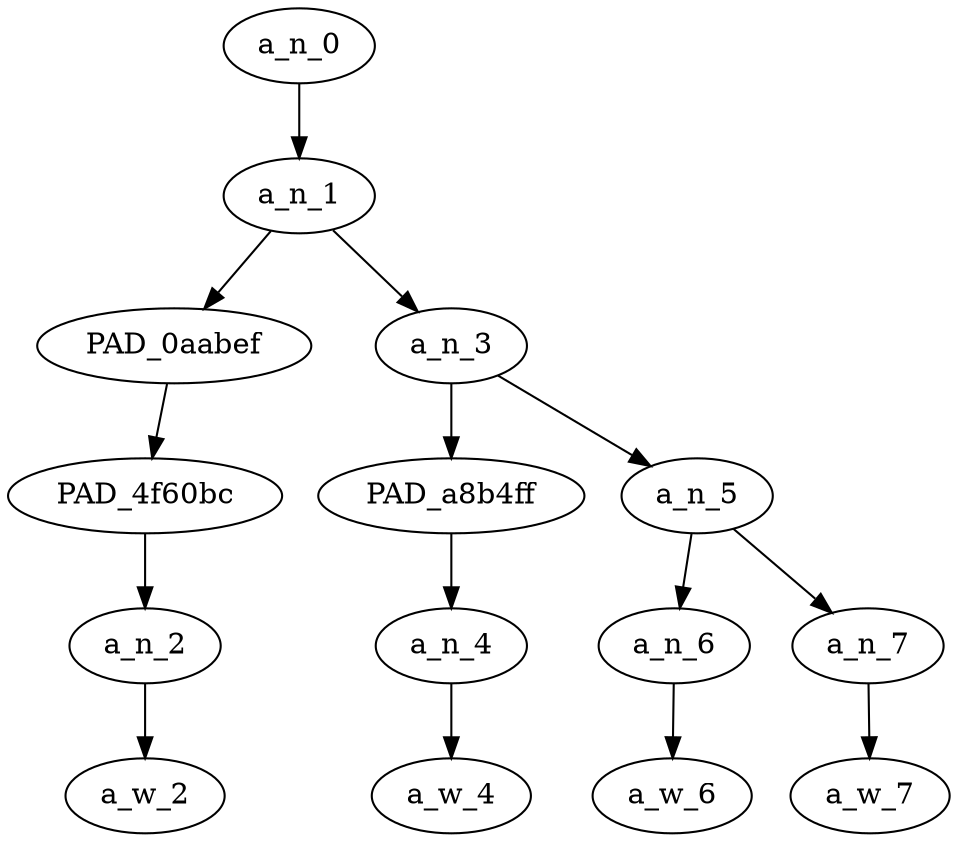 strict digraph "" {
	a_n_0	[div_dir=1,
		index=0,
		level=5,
		pos="0.875,5!",
		text_span="[0, 1, 2, 3]",
		value=1.00000004];
	a_n_1	[div_dir=1,
		index=0,
		level=4,
		pos="0.875,4!",
		text_span="[0, 1, 2, 3]",
		value=0.99741016];
	a_n_0 -> a_n_1;
	PAD_0aabef	[div_dir=1,
		index=0,
		level=3,
		pos="0.0,3!",
		text_span="[0]",
		value=0.18012632];
	a_n_1 -> PAD_0aabef;
	a_n_3	[div_dir=1,
		index=1,
		level=3,
		pos="1.75,3!",
		text_span="[1, 2, 3]",
		value=0.81469397];
	a_n_1 -> a_n_3;
	PAD_4f60bc	[div_dir=1,
		index=0,
		level=2,
		pos="0.0,2!",
		text_span="[0]",
		value=0.18012632];
	PAD_0aabef -> PAD_4f60bc;
	a_n_2	[div_dir=1,
		index=0,
		level=1,
		pos="0.0,1!",
		text_span="[0]",
		value=0.18012632];
	PAD_4f60bc -> a_n_2;
	a_w_2	[div_dir=0,
		index=0,
		level=0,
		pos="0,0!",
		text_span="[0]",
		value=pipe];
	a_n_2 -> a_w_2;
	PAD_a8b4ff	[div_dir=1,
		index=1,
		level=2,
		pos="1.0,2!",
		text_span="[1]",
		value=0.13883606];
	a_n_3 -> PAD_a8b4ff;
	a_n_5	[div_dir=1,
		index=2,
		level=2,
		pos="2.5,2!",
		text_span="[2, 3]",
		value=0.67307199];
	a_n_3 -> a_n_5;
	a_n_4	[div_dir=1,
		index=1,
		level=1,
		pos="1.0,1!",
		text_span="[1]",
		value=0.13883606];
	PAD_a8b4ff -> a_n_4;
	a_w_4	[div_dir=0,
		index=1,
		level=0,
		pos="1,0!",
		text_span="[1]",
		value=down];
	a_n_4 -> a_w_4;
	a_n_6	[div_dir=1,
		index=2,
		level=1,
		pos="2.0,1!",
		text_span="[2]",
		value=0.46312189];
	a_n_5 -> a_n_6;
	a_n_7	[div_dir=1,
		index=3,
		level=1,
		pos="3.0,1!",
		text_span="[3]",
		value=0.20686898];
	a_n_5 -> a_n_7;
	a_w_6	[div_dir=0,
		index=2,
		level=0,
		pos="2,0!",
		text_span="[2]",
		value=nigger];
	a_n_6 -> a_w_6;
	a_w_7	[div_dir=0,
		index=3,
		level=0,
		pos="3,0!",
		text_span="[3]",
		value=lover];
	a_n_7 -> a_w_7;
}
